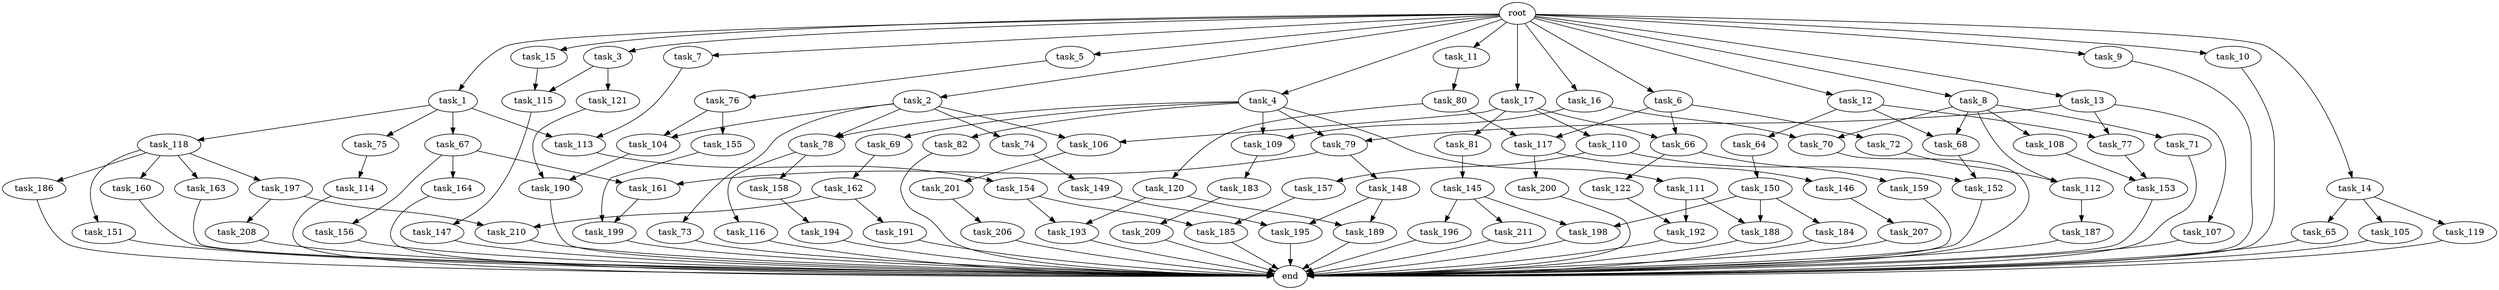 digraph G {
  root [size="0.000000"];
  task_1 [size="2.048000"];
  task_2 [size="2.048000"];
  task_3 [size="2.048000"];
  task_4 [size="2.048000"];
  task_5 [size="2.048000"];
  task_6 [size="2.048000"];
  task_7 [size="2.048000"];
  task_8 [size="2.048000"];
  task_9 [size="2.048000"];
  task_10 [size="2.048000"];
  task_11 [size="2.048000"];
  task_12 [size="2.048000"];
  task_13 [size="2.048000"];
  task_14 [size="2.048000"];
  task_15 [size="2.048000"];
  task_16 [size="2.048000"];
  task_17 [size="2.048000"];
  task_64 [size="429496729.600000"];
  task_65 [size="1391569403.904000"];
  task_66 [size="773094113.280000"];
  task_67 [size="154618822.656000"];
  task_68 [size="858993459.200000"];
  task_69 [size="1391569403.904000"];
  task_70 [size="858993459.200000"];
  task_71 [size="429496729.600000"];
  task_72 [size="154618822.656000"];
  task_73 [size="154618822.656000"];
  task_74 [size="154618822.656000"];
  task_75 [size="154618822.656000"];
  task_76 [size="68719476.736000"];
  task_77 [size="1821066133.504000"];
  task_78 [size="1546188226.560000"];
  task_79 [size="2783138807.808000"];
  task_80 [size="841813590.016000"];
  task_81 [size="618475290.624000"];
  task_82 [size="1391569403.904000"];
  task_104 [size="1254130450.432000"];
  task_105 [size="1391569403.904000"];
  task_106 [size="773094113.280000"];
  task_107 [size="1391569403.904000"];
  task_108 [size="429496729.600000"];
  task_109 [size="1821066133.504000"];
  task_110 [size="618475290.624000"];
  task_111 [size="1391569403.904000"];
  task_112 [size="704374636.544000"];
  task_113 [size="309237645.312000"];
  task_114 [size="618475290.624000"];
  task_115 [size="773094113.280000"];
  task_116 [size="1717986918.400000"];
  task_117 [size="1872605741.056000"];
  task_118 [size="154618822.656000"];
  task_119 [size="1391569403.904000"];
  task_120 [size="1717986918.400000"];
  task_121 [size="618475290.624000"];
  task_122 [size="618475290.624000"];
  task_145 [size="68719476.736000"];
  task_146 [size="1391569403.904000"];
  task_147 [size="1099511627.776000"];
  task_148 [size="618475290.624000"];
  task_149 [size="154618822.656000"];
  task_150 [size="154618822.656000"];
  task_151 [size="1717986918.400000"];
  task_152 [size="3109556322.304000"];
  task_153 [size="996432412.672000"];
  task_154 [size="1391569403.904000"];
  task_155 [size="1099511627.776000"];
  task_156 [size="154618822.656000"];
  task_157 [size="1391569403.904000"];
  task_158 [size="1717986918.400000"];
  task_159 [size="618475290.624000"];
  task_160 [size="1717986918.400000"];
  task_161 [size="773094113.280000"];
  task_162 [size="841813590.016000"];
  task_163 [size="1717986918.400000"];
  task_164 [size="154618822.656000"];
  task_183 [size="1099511627.776000"];
  task_184 [size="1099511627.776000"];
  task_185 [size="910533066.752000"];
  task_186 [size="1717986918.400000"];
  task_187 [size="274877906.944000"];
  task_188 [size="2199023255.552000"];
  task_189 [size="910533066.752000"];
  task_190 [size="1529008357.376000"];
  task_191 [size="68719476.736000"];
  task_192 [size="1168231104.512000"];
  task_193 [size="910533066.752000"];
  task_194 [size="841813590.016000"];
  task_195 [size="910533066.752000"];
  task_196 [size="618475290.624000"];
  task_197 [size="1717986918.400000"];
  task_198 [size="1717986918.400000"];
  task_199 [size="1872605741.056000"];
  task_200 [size="1391569403.904000"];
  task_201 [size="841813590.016000"];
  task_206 [size="618475290.624000"];
  task_207 [size="1391569403.904000"];
  task_208 [size="618475290.624000"];
  task_209 [size="1717986918.400000"];
  task_210 [size="687194767.360000"];
  task_211 [size="618475290.624000"];
  end [size="0.000000"];

  root -> task_1 [size="1.000000"];
  root -> task_2 [size="1.000000"];
  root -> task_3 [size="1.000000"];
  root -> task_4 [size="1.000000"];
  root -> task_5 [size="1.000000"];
  root -> task_6 [size="1.000000"];
  root -> task_7 [size="1.000000"];
  root -> task_8 [size="1.000000"];
  root -> task_9 [size="1.000000"];
  root -> task_10 [size="1.000000"];
  root -> task_11 [size="1.000000"];
  root -> task_12 [size="1.000000"];
  root -> task_13 [size="1.000000"];
  root -> task_14 [size="1.000000"];
  root -> task_15 [size="1.000000"];
  root -> task_16 [size="1.000000"];
  root -> task_17 [size="1.000000"];
  task_1 -> task_67 [size="75497472.000000"];
  task_1 -> task_75 [size="75497472.000000"];
  task_1 -> task_113 [size="75497472.000000"];
  task_1 -> task_118 [size="75497472.000000"];
  task_2 -> task_73 [size="75497472.000000"];
  task_2 -> task_74 [size="75497472.000000"];
  task_2 -> task_78 [size="75497472.000000"];
  task_2 -> task_104 [size="75497472.000000"];
  task_2 -> task_106 [size="75497472.000000"];
  task_3 -> task_115 [size="301989888.000000"];
  task_3 -> task_121 [size="301989888.000000"];
  task_4 -> task_69 [size="679477248.000000"];
  task_4 -> task_78 [size="679477248.000000"];
  task_4 -> task_79 [size="679477248.000000"];
  task_4 -> task_82 [size="679477248.000000"];
  task_4 -> task_109 [size="679477248.000000"];
  task_4 -> task_111 [size="679477248.000000"];
  task_5 -> task_76 [size="33554432.000000"];
  task_6 -> task_66 [size="75497472.000000"];
  task_6 -> task_72 [size="75497472.000000"];
  task_6 -> task_117 [size="75497472.000000"];
  task_7 -> task_113 [size="75497472.000000"];
  task_8 -> task_68 [size="209715200.000000"];
  task_8 -> task_70 [size="209715200.000000"];
  task_8 -> task_71 [size="209715200.000000"];
  task_8 -> task_108 [size="209715200.000000"];
  task_8 -> task_112 [size="209715200.000000"];
  task_9 -> end [size="1.000000"];
  task_10 -> end [size="1.000000"];
  task_11 -> task_80 [size="411041792.000000"];
  task_12 -> task_64 [size="209715200.000000"];
  task_12 -> task_68 [size="209715200.000000"];
  task_12 -> task_77 [size="209715200.000000"];
  task_13 -> task_77 [size="679477248.000000"];
  task_13 -> task_79 [size="679477248.000000"];
  task_13 -> task_107 [size="679477248.000000"];
  task_14 -> task_65 [size="679477248.000000"];
  task_14 -> task_105 [size="679477248.000000"];
  task_14 -> task_119 [size="679477248.000000"];
  task_15 -> task_115 [size="75497472.000000"];
  task_16 -> task_70 [size="209715200.000000"];
  task_16 -> task_109 [size="209715200.000000"];
  task_17 -> task_66 [size="301989888.000000"];
  task_17 -> task_81 [size="301989888.000000"];
  task_17 -> task_106 [size="301989888.000000"];
  task_17 -> task_110 [size="301989888.000000"];
  task_64 -> task_150 [size="75497472.000000"];
  task_65 -> end [size="1.000000"];
  task_66 -> task_122 [size="301989888.000000"];
  task_66 -> task_159 [size="301989888.000000"];
  task_67 -> task_156 [size="75497472.000000"];
  task_67 -> task_161 [size="75497472.000000"];
  task_67 -> task_164 [size="75497472.000000"];
  task_68 -> task_152 [size="838860800.000000"];
  task_69 -> task_162 [size="411041792.000000"];
  task_70 -> end [size="1.000000"];
  task_71 -> end [size="1.000000"];
  task_72 -> task_112 [size="134217728.000000"];
  task_73 -> end [size="1.000000"];
  task_74 -> task_149 [size="75497472.000000"];
  task_75 -> task_114 [size="301989888.000000"];
  task_76 -> task_104 [size="536870912.000000"];
  task_76 -> task_155 [size="536870912.000000"];
  task_77 -> task_153 [size="75497472.000000"];
  task_78 -> task_116 [size="838860800.000000"];
  task_78 -> task_158 [size="838860800.000000"];
  task_79 -> task_148 [size="301989888.000000"];
  task_79 -> task_161 [size="301989888.000000"];
  task_80 -> task_117 [size="838860800.000000"];
  task_80 -> task_120 [size="838860800.000000"];
  task_81 -> task_145 [size="33554432.000000"];
  task_82 -> end [size="1.000000"];
  task_104 -> task_190 [size="209715200.000000"];
  task_105 -> end [size="1.000000"];
  task_106 -> task_201 [size="411041792.000000"];
  task_107 -> end [size="1.000000"];
  task_108 -> task_153 [size="411041792.000000"];
  task_109 -> task_183 [size="536870912.000000"];
  task_110 -> task_152 [size="679477248.000000"];
  task_110 -> task_157 [size="679477248.000000"];
  task_111 -> task_188 [size="536870912.000000"];
  task_111 -> task_192 [size="536870912.000000"];
  task_112 -> task_187 [size="134217728.000000"];
  task_113 -> task_154 [size="679477248.000000"];
  task_114 -> end [size="1.000000"];
  task_115 -> task_147 [size="536870912.000000"];
  task_116 -> end [size="1.000000"];
  task_117 -> task_146 [size="679477248.000000"];
  task_117 -> task_200 [size="679477248.000000"];
  task_118 -> task_151 [size="838860800.000000"];
  task_118 -> task_160 [size="838860800.000000"];
  task_118 -> task_163 [size="838860800.000000"];
  task_118 -> task_186 [size="838860800.000000"];
  task_118 -> task_197 [size="838860800.000000"];
  task_119 -> end [size="1.000000"];
  task_120 -> task_189 [size="411041792.000000"];
  task_120 -> task_193 [size="411041792.000000"];
  task_121 -> task_190 [size="536870912.000000"];
  task_122 -> task_192 [size="33554432.000000"];
  task_145 -> task_196 [size="301989888.000000"];
  task_145 -> task_198 [size="301989888.000000"];
  task_145 -> task_211 [size="301989888.000000"];
  task_146 -> task_207 [size="679477248.000000"];
  task_147 -> end [size="1.000000"];
  task_148 -> task_189 [size="33554432.000000"];
  task_148 -> task_195 [size="33554432.000000"];
  task_149 -> task_195 [size="411041792.000000"];
  task_150 -> task_184 [size="536870912.000000"];
  task_150 -> task_188 [size="536870912.000000"];
  task_150 -> task_198 [size="536870912.000000"];
  task_151 -> end [size="1.000000"];
  task_152 -> end [size="1.000000"];
  task_153 -> end [size="1.000000"];
  task_154 -> task_185 [size="33554432.000000"];
  task_154 -> task_193 [size="33554432.000000"];
  task_155 -> task_199 [size="75497472.000000"];
  task_156 -> end [size="1.000000"];
  task_157 -> task_185 [size="411041792.000000"];
  task_158 -> task_194 [size="411041792.000000"];
  task_159 -> end [size="1.000000"];
  task_160 -> end [size="1.000000"];
  task_161 -> task_199 [size="838860800.000000"];
  task_162 -> task_191 [size="33554432.000000"];
  task_162 -> task_210 [size="33554432.000000"];
  task_163 -> end [size="1.000000"];
  task_164 -> end [size="1.000000"];
  task_183 -> task_209 [size="838860800.000000"];
  task_184 -> end [size="1.000000"];
  task_185 -> end [size="1.000000"];
  task_186 -> end [size="1.000000"];
  task_187 -> end [size="1.000000"];
  task_188 -> end [size="1.000000"];
  task_189 -> end [size="1.000000"];
  task_190 -> end [size="1.000000"];
  task_191 -> end [size="1.000000"];
  task_192 -> end [size="1.000000"];
  task_193 -> end [size="1.000000"];
  task_194 -> end [size="1.000000"];
  task_195 -> end [size="1.000000"];
  task_196 -> end [size="1.000000"];
  task_197 -> task_208 [size="301989888.000000"];
  task_197 -> task_210 [size="301989888.000000"];
  task_198 -> end [size="1.000000"];
  task_199 -> end [size="1.000000"];
  task_200 -> end [size="1.000000"];
  task_201 -> task_206 [size="301989888.000000"];
  task_206 -> end [size="1.000000"];
  task_207 -> end [size="1.000000"];
  task_208 -> end [size="1.000000"];
  task_209 -> end [size="1.000000"];
  task_210 -> end [size="1.000000"];
  task_211 -> end [size="1.000000"];
}
